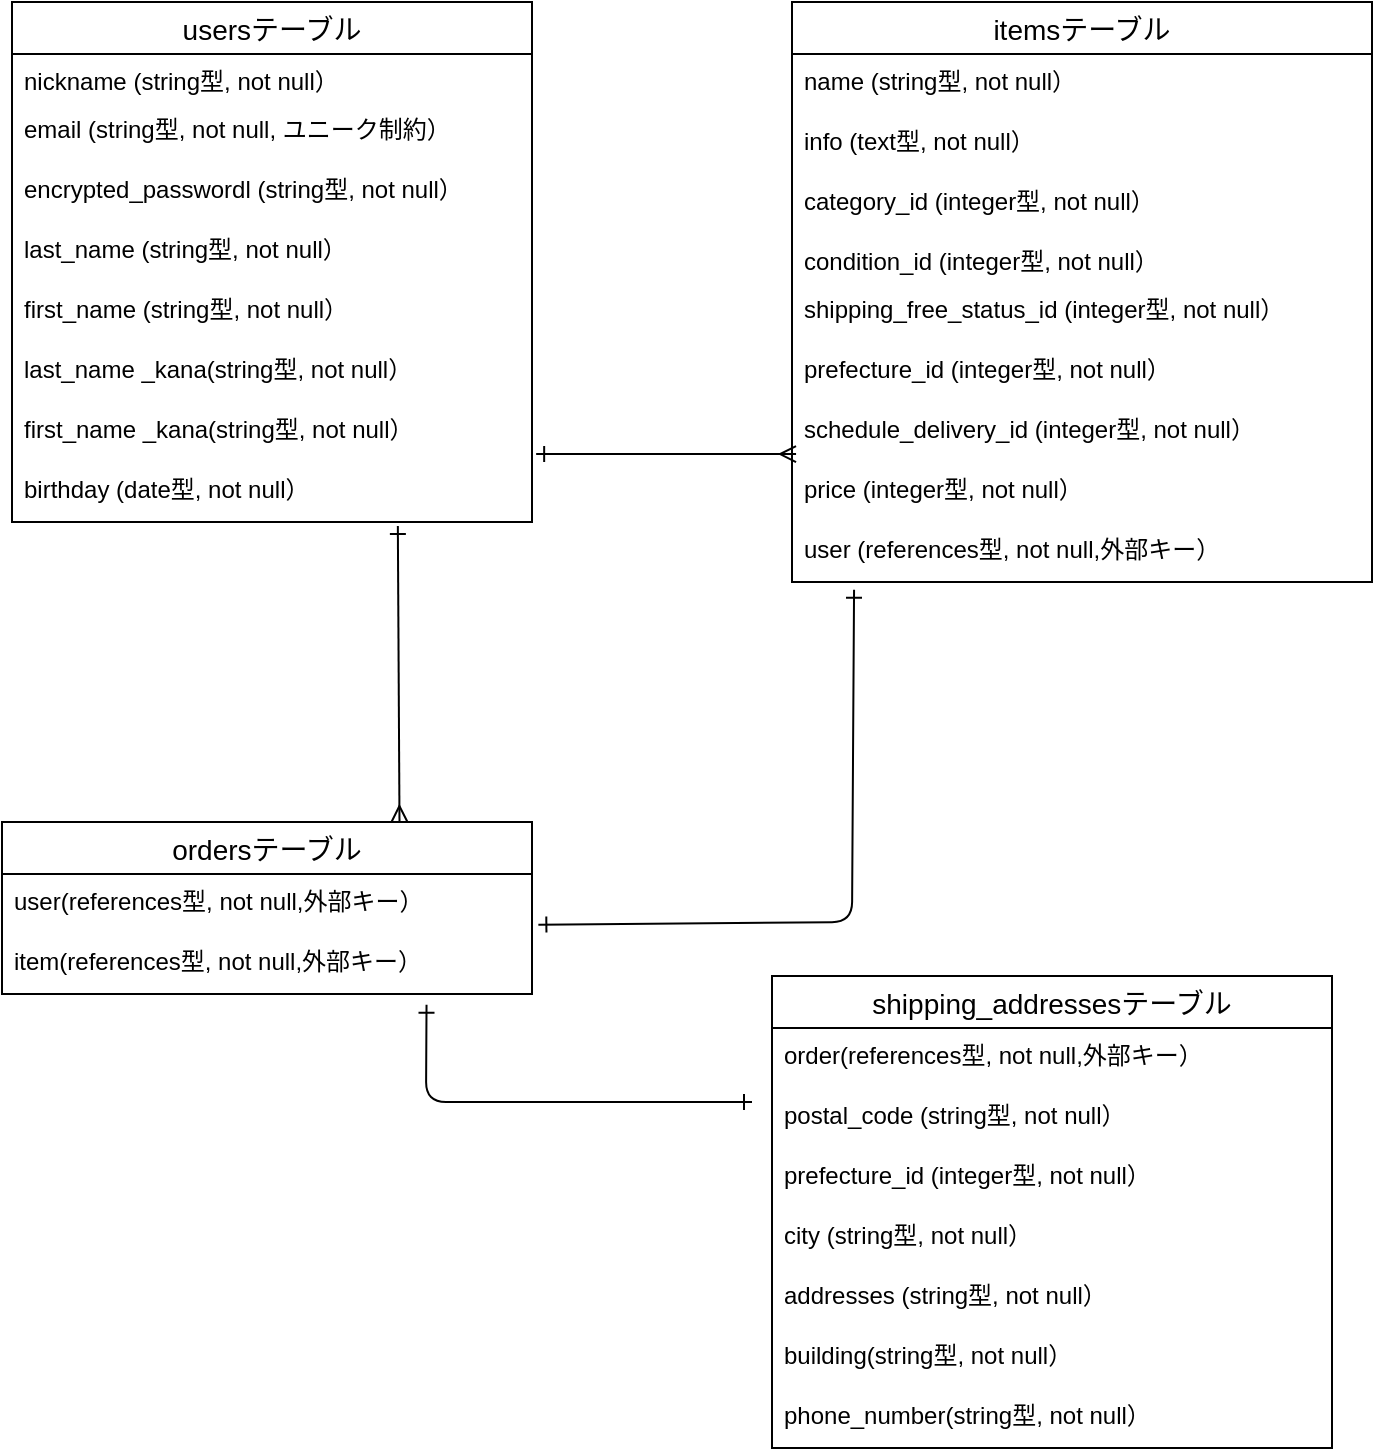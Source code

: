 <mxfile>
    <diagram id="_3ATFBHbU8RaOUarIzmb" name="ページ1">
        <mxGraphModel dx="478" dy="489" grid="1" gridSize="10" guides="1" tooltips="1" connect="0" arrows="1" fold="1" page="1" pageScale="1" pageWidth="827" pageHeight="1169" math="0" shadow="0">
            <root>
                <mxCell id="0"/>
                <mxCell id="1" parent="0"/>
                <mxCell id="82" style="edgeStyle=none;html=1;exitX=0.75;exitY=0;exitDx=0;exitDy=0;entryX=0.742;entryY=1.067;entryDx=0;entryDy=0;entryPerimeter=0;startArrow=ERmany;startFill=0;endArrow=ERone;endFill=0;" parent="1" source="2" target="89" edge="1">
                    <mxGeometry relative="1" as="geometry"/>
                </mxCell>
                <mxCell id="2" value="ordersテーブル" style="swimlane;fontStyle=0;childLayout=stackLayout;horizontal=1;startSize=26;horizontalStack=0;resizeParent=1;resizeParentMax=0;resizeLast=0;collapsible=1;marginBottom=0;align=center;fontSize=14;" parent="1" vertex="1">
                    <mxGeometry x="55" y="450" width="265" height="86" as="geometry"/>
                </mxCell>
                <mxCell id="3" value="user(references型, not null,外部キー）" style="text;strokeColor=none;fillColor=none;spacingLeft=4;spacingRight=4;overflow=hidden;rotatable=0;points=[[0,0.5],[1,0.5]];portConstraint=eastwest;fontSize=12;" parent="2" vertex="1">
                    <mxGeometry y="26" width="265" height="30" as="geometry"/>
                </mxCell>
                <mxCell id="4" value="item(references型, not null,外部キー）" style="text;strokeColor=none;fillColor=none;spacingLeft=4;spacingRight=4;overflow=hidden;rotatable=0;points=[[0,0.5],[1,0.5]];portConstraint=eastwest;fontSize=12;" parent="2" vertex="1">
                    <mxGeometry y="56" width="265" height="30" as="geometry"/>
                </mxCell>
                <mxCell id="9" value="usersテーブル" style="swimlane;fontStyle=0;childLayout=stackLayout;horizontal=1;startSize=26;horizontalStack=0;resizeParent=1;resizeParentMax=0;resizeLast=0;collapsible=1;marginBottom=0;align=center;fontSize=14;" parent="1" vertex="1">
                    <mxGeometry x="60" y="40" width="260" height="260" as="geometry"/>
                </mxCell>
                <mxCell id="10" value="nickname (string型, not null）" style="text;strokeColor=none;fillColor=none;spacingLeft=4;spacingRight=4;overflow=hidden;rotatable=0;points=[[0,0.5],[1,0.5]];portConstraint=eastwest;fontSize=12;" parent="9" vertex="1">
                    <mxGeometry y="26" width="260" height="24" as="geometry"/>
                </mxCell>
                <mxCell id="11" value="email (string型, not null, ユニーク制約）" style="text;strokeColor=none;fillColor=none;spacingLeft=4;spacingRight=4;overflow=hidden;rotatable=0;points=[[0,0.5],[1,0.5]];portConstraint=eastwest;fontSize=12;" parent="9" vertex="1">
                    <mxGeometry y="50" width="260" height="30" as="geometry"/>
                </mxCell>
                <mxCell id="39" value="encrypted_passwordl (string型, not null）&#10;" style="text;strokeColor=none;fillColor=none;spacingLeft=4;spacingRight=4;overflow=hidden;rotatable=0;points=[[0,0.5],[1,0.5]];portConstraint=eastwest;fontSize=12;" parent="9" vertex="1">
                    <mxGeometry y="80" width="260" height="30" as="geometry"/>
                </mxCell>
                <mxCell id="40" value="last_name (string型, not null）&#10;" style="text;strokeColor=none;fillColor=none;spacingLeft=4;spacingRight=4;overflow=hidden;rotatable=0;points=[[0,0.5],[1,0.5]];portConstraint=eastwest;fontSize=12;" parent="9" vertex="1">
                    <mxGeometry y="110" width="260" height="30" as="geometry"/>
                </mxCell>
                <mxCell id="42" value="first_name (string型, not null）" style="text;strokeColor=none;fillColor=none;spacingLeft=4;spacingRight=4;overflow=hidden;rotatable=0;points=[[0,0.5],[1,0.5]];portConstraint=eastwest;fontSize=12;" parent="9" vertex="1">
                    <mxGeometry y="140" width="260" height="30" as="geometry"/>
                </mxCell>
                <mxCell id="87" value="last_name _kana(string型, not null）&#10;" style="text;strokeColor=none;fillColor=none;spacingLeft=4;spacingRight=4;overflow=hidden;rotatable=0;points=[[0,0.5],[1,0.5]];portConstraint=eastwest;fontSize=12;" vertex="1" parent="9">
                    <mxGeometry y="170" width="260" height="30" as="geometry"/>
                </mxCell>
                <mxCell id="88" value="first_name _kana(string型, not null）&#10;" style="text;strokeColor=none;fillColor=none;spacingLeft=4;spacingRight=4;overflow=hidden;rotatable=0;points=[[0,0.5],[1,0.5]];portConstraint=eastwest;fontSize=12;" vertex="1" parent="9">
                    <mxGeometry y="200" width="260" height="30" as="geometry"/>
                </mxCell>
                <mxCell id="89" value="birthday (date型, not null）&#10;" style="text;strokeColor=none;fillColor=none;spacingLeft=4;spacingRight=4;overflow=hidden;rotatable=0;points=[[0,0.5],[1,0.5]];portConstraint=eastwest;fontSize=12;" vertex="1" parent="9">
                    <mxGeometry y="230" width="260" height="30" as="geometry"/>
                </mxCell>
                <mxCell id="16" value="itemsテーブル" style="swimlane;fontStyle=0;childLayout=stackLayout;horizontal=1;startSize=26;horizontalStack=0;resizeParent=1;resizeParentMax=0;resizeLast=0;collapsible=1;marginBottom=0;align=center;fontSize=14;" parent="1" vertex="1">
                    <mxGeometry x="450" y="40" width="290" height="290" as="geometry">
                        <mxRectangle x="450" y="40" width="130" height="30" as="alternateBounds"/>
                    </mxGeometry>
                </mxCell>
                <mxCell id="17" value="name (string型, not null）&#10;  " style="text;strokeColor=none;fillColor=none;spacingLeft=4;spacingRight=4;overflow=hidden;rotatable=0;points=[[0,0.5],[1,0.5]];portConstraint=eastwest;fontSize=12;" parent="16" vertex="1">
                    <mxGeometry y="26" width="290" height="30" as="geometry"/>
                </mxCell>
                <mxCell id="18" value="info (text型, not null）&#10;  " style="text;strokeColor=none;fillColor=none;spacingLeft=4;spacingRight=4;overflow=hidden;rotatable=0;points=[[0,0.5],[1,0.5]];portConstraint=eastwest;fontSize=12;" parent="16" vertex="1">
                    <mxGeometry y="56" width="290" height="30" as="geometry"/>
                </mxCell>
                <mxCell id="26" value="category_id (integer型, not null）&#10;  " style="text;strokeColor=none;fillColor=none;spacingLeft=4;spacingRight=4;overflow=hidden;rotatable=0;points=[[0,0.5],[1,0.5]];portConstraint=eastwest;fontSize=12;glass=0;sketch=1;" parent="16" vertex="1">
                    <mxGeometry y="86" width="290" height="30" as="geometry"/>
                </mxCell>
                <mxCell id="58" value="condition_id (integer型, not null）&#10;  " style="text;strokeColor=none;fillColor=none;spacingLeft=4;spacingRight=4;overflow=hidden;rotatable=0;points=[[0,0.5],[1,0.5]];portConstraint=eastwest;fontSize=12;" parent="16" vertex="1">
                    <mxGeometry y="116" width="290" height="24" as="geometry"/>
                </mxCell>
                <mxCell id="65" value="shipping_free_status_id (integer型, not null）&#10;  " style="text;strokeColor=none;fillColor=none;spacingLeft=4;spacingRight=4;overflow=hidden;rotatable=0;points=[[0,0.5],[1,0.5]];portConstraint=eastwest;fontSize=12;" parent="16" vertex="1">
                    <mxGeometry y="140" width="290" height="30" as="geometry"/>
                </mxCell>
                <mxCell id="66" value="prefecture_id (integer型, not null）&#10;  " style="text;strokeColor=none;fillColor=none;spacingLeft=4;spacingRight=4;overflow=hidden;rotatable=0;points=[[0,0.5],[1,0.5]];portConstraint=eastwest;fontSize=12;" parent="16" vertex="1">
                    <mxGeometry y="170" width="290" height="30" as="geometry"/>
                </mxCell>
                <mxCell id="67" value="schedule_delivery_id (integer型, not null）&#10;  " style="text;strokeColor=none;fillColor=none;spacingLeft=4;spacingRight=4;overflow=hidden;rotatable=0;points=[[0,0.5],[1,0.5]];portConstraint=eastwest;fontSize=12;" parent="16" vertex="1">
                    <mxGeometry y="200" width="290" height="30" as="geometry"/>
                </mxCell>
                <mxCell id="70" value="price (integer型, not null）&#10;  " style="text;strokeColor=none;fillColor=none;spacingLeft=4;spacingRight=4;overflow=hidden;rotatable=0;points=[[0,0.5],[1,0.5]];portConstraint=eastwest;fontSize=12;" parent="16" vertex="1">
                    <mxGeometry y="230" width="290" height="30" as="geometry"/>
                </mxCell>
                <mxCell id="71" value="user (references型, not null,外部キー）&#10;  " style="text;strokeColor=none;fillColor=none;spacingLeft=4;spacingRight=4;overflow=hidden;rotatable=0;points=[[0,0.5],[1,0.5]];portConstraint=eastwest;fontSize=12;" parent="16" vertex="1">
                    <mxGeometry y="260" width="290" height="30" as="geometry"/>
                </mxCell>
                <mxCell id="29" value="shipping_addressesテーブル" style="swimlane;fontStyle=0;childLayout=stackLayout;horizontal=1;startSize=26;horizontalStack=0;resizeParent=1;resizeParentMax=0;resizeLast=0;collapsible=1;marginBottom=0;align=center;fontSize=14;" parent="1" vertex="1">
                    <mxGeometry x="440" y="527" width="280" height="236" as="geometry"/>
                </mxCell>
                <mxCell id="30" value="order(references型, not null,外部キー）" style="text;strokeColor=none;fillColor=none;spacingLeft=4;spacingRight=4;overflow=hidden;rotatable=0;points=[[0,0.5],[1,0.5]];portConstraint=eastwest;fontSize=12;" parent="29" vertex="1">
                    <mxGeometry y="26" width="280" height="30" as="geometry"/>
                </mxCell>
                <mxCell id="31" value="postal_code (string型, not null）" style="text;strokeColor=none;fillColor=none;spacingLeft=4;spacingRight=4;overflow=hidden;rotatable=0;points=[[0,0.5],[1,0.5]];portConstraint=eastwest;fontSize=12;" parent="29" vertex="1">
                    <mxGeometry y="56" width="280" height="30" as="geometry"/>
                </mxCell>
                <mxCell id="32" value="prefecture_id (integer型, not null）&#10;  " style="text;strokeColor=none;fillColor=none;spacingLeft=4;spacingRight=4;overflow=hidden;rotatable=0;points=[[0,0.5],[1,0.5]];portConstraint=eastwest;fontSize=12;" parent="29" vertex="1">
                    <mxGeometry y="86" width="280" height="30" as="geometry"/>
                </mxCell>
                <mxCell id="72" value="city (string型, not null）" style="text;strokeColor=none;fillColor=none;spacingLeft=4;spacingRight=4;overflow=hidden;rotatable=0;points=[[0,0.5],[1,0.5]];portConstraint=eastwest;fontSize=12;" parent="29" vertex="1">
                    <mxGeometry y="116" width="280" height="30" as="geometry"/>
                </mxCell>
                <mxCell id="77" value="addresses (string型, not null）" style="text;strokeColor=none;fillColor=none;spacingLeft=4;spacingRight=4;overflow=hidden;rotatable=0;points=[[0,0.5],[1,0.5]];portConstraint=eastwest;fontSize=12;" parent="29" vertex="1">
                    <mxGeometry y="146" width="280" height="30" as="geometry"/>
                </mxCell>
                <mxCell id="78" value="building(string型, not null）" style="text;strokeColor=none;fillColor=none;spacingLeft=4;spacingRight=4;overflow=hidden;rotatable=0;points=[[0,0.5],[1,0.5]];portConstraint=eastwest;fontSize=12;" parent="29" vertex="1">
                    <mxGeometry y="176" width="280" height="30" as="geometry"/>
                </mxCell>
                <mxCell id="79" value="phone_number(string型, not null）" style="text;strokeColor=none;fillColor=none;spacingLeft=4;spacingRight=4;overflow=hidden;rotatable=0;points=[[0,0.5],[1,0.5]];portConstraint=eastwest;fontSize=12;" parent="29" vertex="1">
                    <mxGeometry y="206" width="280" height="30" as="geometry"/>
                </mxCell>
                <mxCell id="80" style="edgeStyle=none;html=1;entryX=0.007;entryY=0.867;entryDx=0;entryDy=0;entryPerimeter=0;startArrow=ERone;startFill=0;endArrow=ERmany;endFill=0;exitX=1.008;exitY=0.867;exitDx=0;exitDy=0;exitPerimeter=0;" parent="1" source="88" target="67" edge="1">
                    <mxGeometry relative="1" as="geometry">
                        <mxPoint x="330" y="266" as="sourcePoint"/>
                        <Array as="points">
                            <mxPoint x="390" y="266"/>
                        </Array>
                    </mxGeometry>
                </mxCell>
                <mxCell id="83" value="" style="edgeStyle=none;orthogonalLoop=1;jettySize=auto;html=1;startArrow=ERone;startFill=0;endArrow=ERone;endFill=0;entryX=0.107;entryY=1.128;entryDx=0;entryDy=0;entryPerimeter=0;exitX=1.012;exitY=0.844;exitDx=0;exitDy=0;exitPerimeter=0;" parent="1" source="3" target="71" edge="1">
                    <mxGeometry width="80" relative="1" as="geometry">
                        <mxPoint x="330" y="500" as="sourcePoint"/>
                        <mxPoint x="480" y="170" as="targetPoint"/>
                        <Array as="points">
                            <mxPoint x="480" y="500"/>
                        </Array>
                    </mxGeometry>
                </mxCell>
                <mxCell id="84" value="" style="edgeStyle=none;orthogonalLoop=1;jettySize=auto;html=1;startArrow=ERone;startFill=0;endArrow=ERone;endFill=0;exitX=0.801;exitY=1.178;exitDx=0;exitDy=0;exitPerimeter=0;" parent="1" source="4" edge="1">
                    <mxGeometry width="80" relative="1" as="geometry">
                        <mxPoint x="220.0" y="752.48" as="sourcePoint"/>
                        <mxPoint x="430" y="590" as="targetPoint"/>
                        <Array as="points">
                            <mxPoint x="267" y="590"/>
                        </Array>
                    </mxGeometry>
                </mxCell>
            </root>
        </mxGraphModel>
    </diagram>
</mxfile>